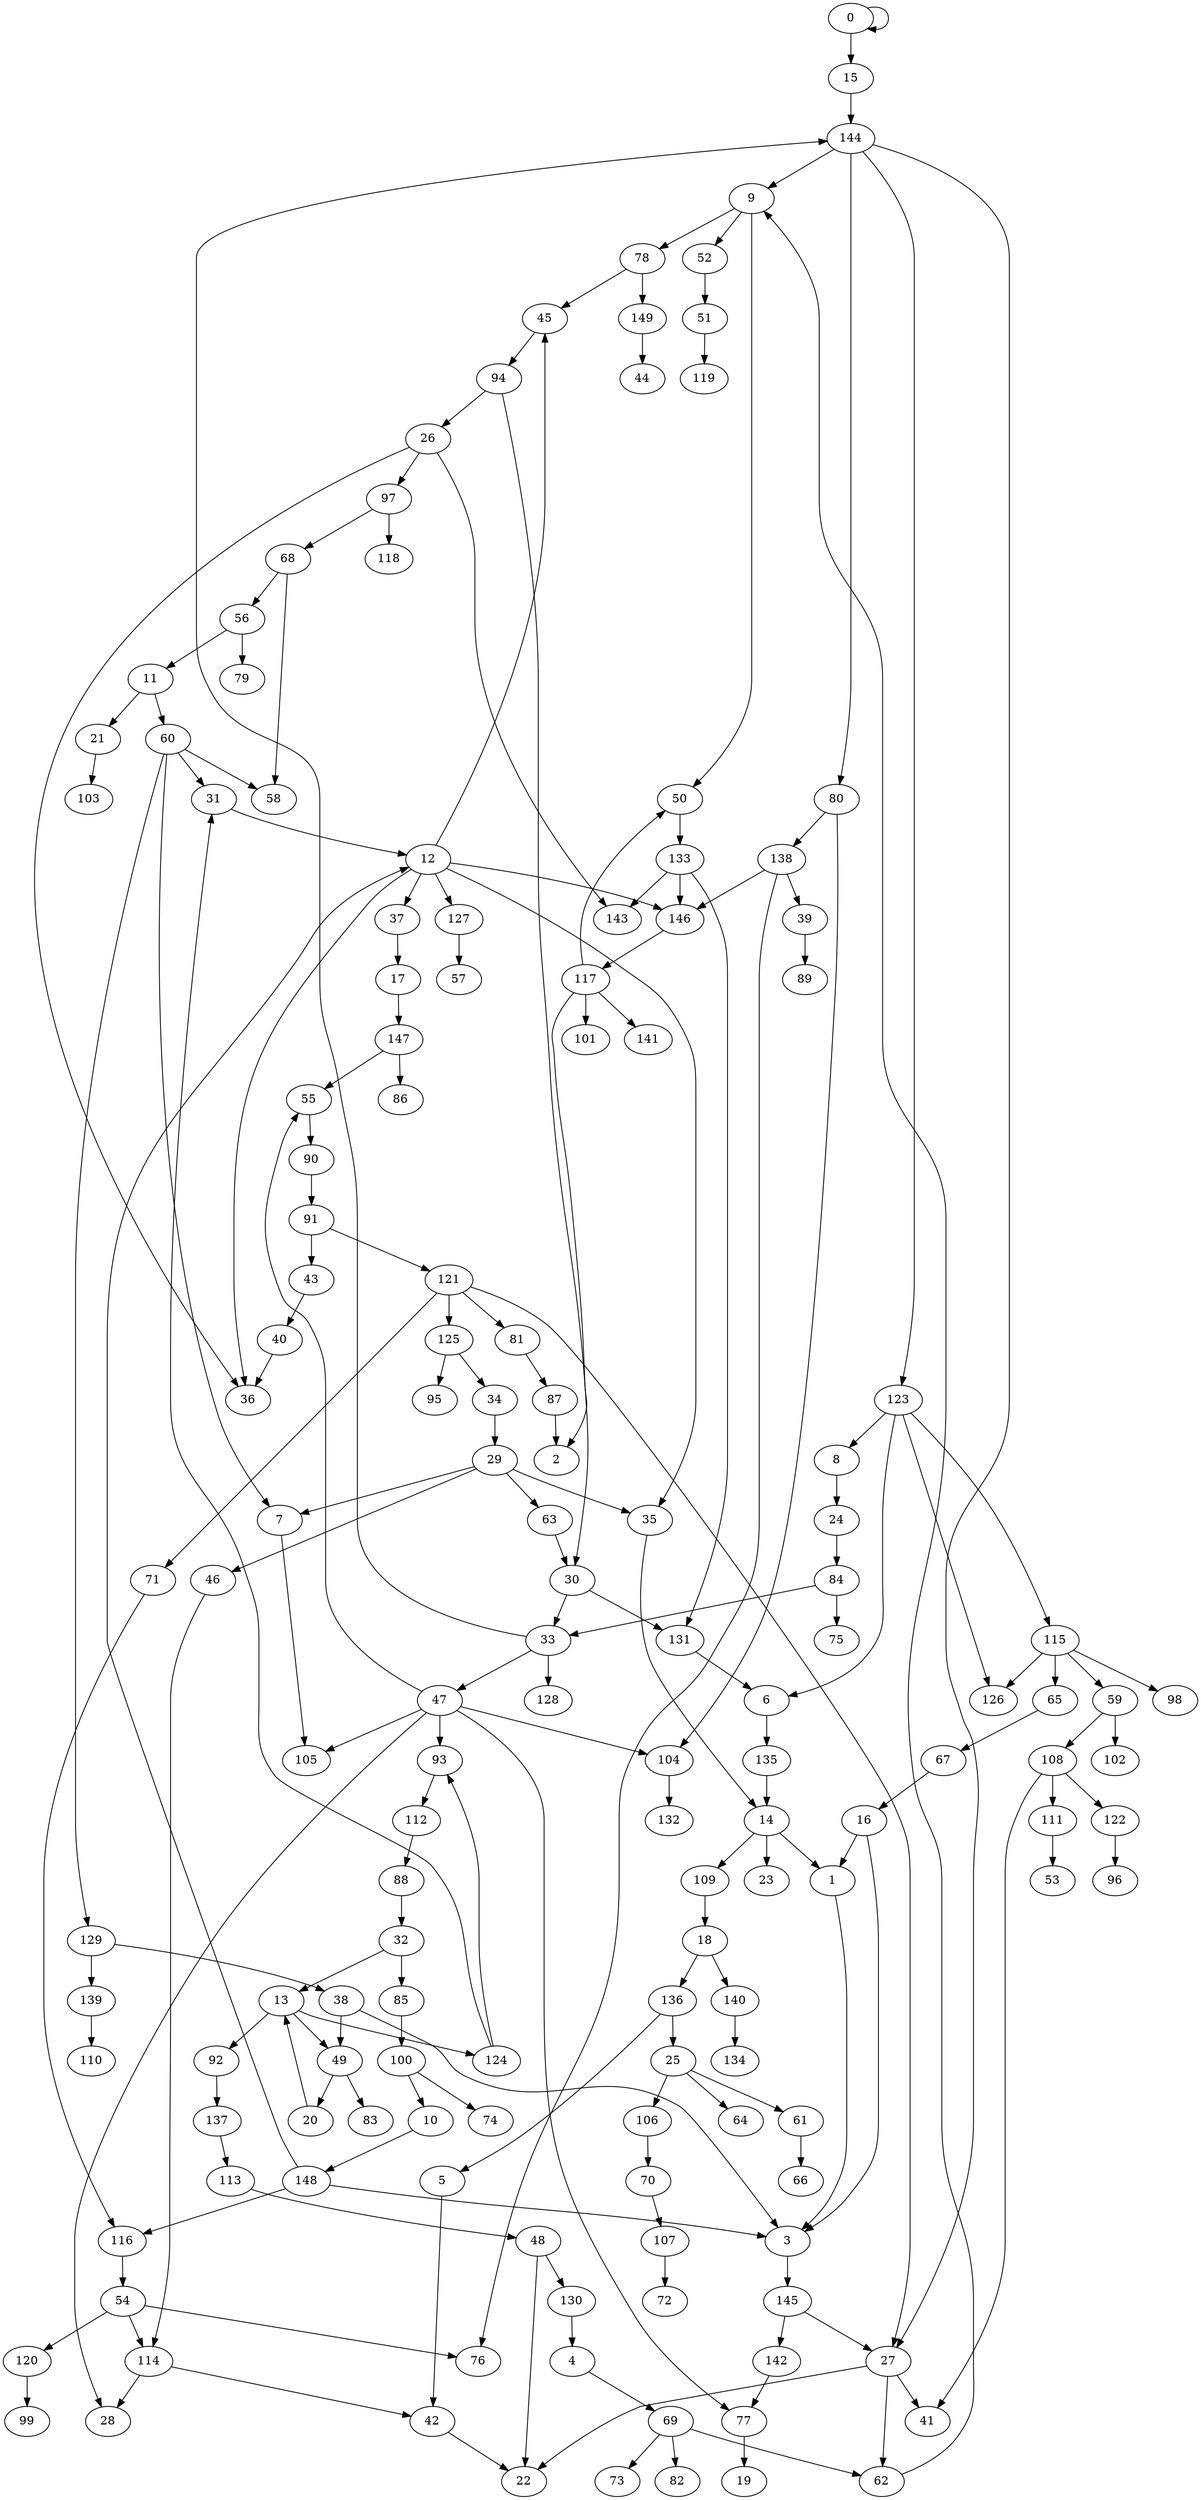digraph {
	graph [bb="0,0,1420,2988"];
	node [label="\N"];
	0	[height=0.5,
		pos="340,2970",
		width=0.75];
	0 -> 0	[pos="e,359.9,2957.6 359.9,2982.4 372.69,2985.7 385,2981.5 385,2970 385,2961.6 378.5,2957.1 370.04,2956.6"];
	15	[height=0.5,
		pos="340,2898",
		width=0.75];
	0 -> 15	[pos="e,340,2916.1 340,2951.7 340,2944 340,2934.7 340,2926.1"];
	1	[height=0.5,
		pos="280,738",
		width=0.75];
	3	[height=0.5,
		pos="291,306",
		width=0.75];
	1 -> 3	[pos="e,285.47,323.84 276.64,720.03 271.69,693.48 263,640.44 263,595 263,595 263,595 263,449 263,408.23 274.25,362.09 282.49,333.77"];
	2	[height=0.5,
		pos="748,1242",
		width=0.75];
	145	[height=0.5,
		pos="291,234",
		width=0.75];
	3 -> 145	[pos="e,291,252.1 291,287.7 291,279.98 291,270.71 291,262.11"];
	4	[height=0.5,
		pos="924,162",
		width=0.75];
	69	[height=0.5,
		pos="905,90",
		width=0.75];
	4 -> 69	[pos="e,909.56,107.79 919.4,144.05 917.25,136.14 914.65,126.54 912.24,117.69"];
	5	[height=0.5,
		pos="1139,378",
		width=0.75];
	42	[height=0.5,
		pos="1139,90",
		width=0.75];
	5 -> 42	[pos="e,1139,108.31 1139,359.97 1139,312.29 1139,177.18 1139,118.63"];
	6	[height=0.5,
		pos="469,954",
		width=0.75];
	135	[height=0.5,
		pos="485,882",
		width=0.75];
	6 -> 135	[pos="e,481.05,900.28 472.87,936.05 474.65,928.26 476.81,918.82 478.81,910.08"];
	7	[height=0.5,
		pos="1025,1170",
		width=0.75];
	105	[height=0.5,
		pos="1025,882",
		width=0.75];
	7 -> 105	[pos="e,1025,900.31 1025,1152 1025,1104.3 1025,969.18 1025,910.63"];
	8	[height=0.5,
		pos="209,1242",
		width=0.75];
	24	[height=0.5,
		pos="209,1170",
		width=0.75];
	8 -> 24	[pos="e,209,1188.1 209,1223.7 209,1216 209,1206.7 209,1198.1"];
	9	[height=0.5,
		pos="450,2754",
		width=0.75];
	50	[height=0.5,
		pos="471,2034",
		width=0.75];
	9 -> 50	[pos="e,466.85,2051.9 450,2736 450,2709.3 450,2656.1 450,2611 450,2611 450,2611 450,2177 450,2136.6 458.44,2090.3 464.62,2061.9"];
	52	[height=0.5,
		pos="395,2682",
		width=0.75];
	9 -> 52	[pos="e,406.91,2698.2 438.07,2737.8 430.79,2728.5 421.34,2716.5 413.15,2706.1"];
	78	[height=0.5,
		pos="529,2682",
		width=0.75];
	9 -> 78	[pos="e,513.42,2696.8 465.61,2739.2 477.08,2729 492.85,2715 505.79,2703.6"];
	10	[height=0.5,
		pos="898,450",
		width=0.75];
	148	[height=0.5,
		pos="922,378",
		width=0.75];
	10 -> 148	[pos="e,916.24,395.79 903.81,432.05 906.55,424.06 909.89,414.33 912.95,405.4"];
	11	[height=0.5,
		pos="874,2178",
		width=0.75];
	21	[height=0.5,
		pos="993,2106",
		width=0.75];
	11 -> 21	[pos="e,973.32,2118.6 893.65,2165.4 912.94,2154.1 942.58,2136.7 964.47,2123.8"];
	60	[height=0.5,
		pos="874,2106",
		width=0.75];
	11 -> 60	[pos="e,874,2124.1 874,2159.7 874,2152 874,2142.7 874,2134.1"];
	12	[height=0.5,
		pos="824,1962",
		width=0.75];
	35	[height=0.5,
		pos="581,1170",
		width=0.75];
	12 -> 35	[pos="e,564.68,1184.9 797.1,1959.5 755.95,1956.1 676.35,1944.8 621,1908 587.47,1885.7 527.84,1800.6 511,1764 494.09,1727.3 492,1715.4 \
492,1675 492,1675 492,1675 492,1313 492,1263.7 530.92,1217.5 557.28,1191.9"];
	36	[height=0.5,
		pos="733,1314",
		width=0.75];
	12 -> 36	[pos="e,738.58,1331.9 816.89,1944.3 806.4,1918.1 788,1865.5 788,1819 788,1819 788,1819 788,1601 788,1504 757.11,1391.8 741.63,1341.6"];
	37	[height=0.5,
		pos="843,1890",
		width=0.75];
	12 -> 37	[pos="e,838.44,1907.8 828.6,1944.1 830.75,1936.1 833.35,1926.5 835.76,1917.7"];
	45	[height=0.5,
		pos="624,2610",
		width=0.75];
	12 -> 45	[pos="e,650.7,2606.1 850.51,1966.1 901.67,1972.6 1011.2,1989.4 1037,2016 1065.1,2045.1 1056,2064.6 1056,2105 1056,2467 1056,2467 1056,\
2467 1056,2549.9 765.2,2592.4 660.78,2604.9"];
	127	[height=0.5,
		pos="915,1890",
		width=0.75];
	12 -> 127	[pos="e,897.96,1904.1 841.12,1947.8 854.84,1937.3 874.31,1922.3 889.82,1910.4"];
	146	[height=0.5,
		pos="657,1890",
		width=0.75];
	12 -> 146	[pos="e,679.27,1900.3 801.82,1951.7 772.75,1939.5 721.58,1918.1 688.5,1904.2"];
	13	[height=0.5,
		pos="714,594",
		width=0.75];
	49	[height=0.5,
		pos="733,522",
		width=0.75];
	13 -> 49	[pos="e,728.44,539.79 718.6,576.05 720.75,568.14 723.35,558.54 725.76,549.69"];
	92	[height=0.5,
		pos="661,522",
		width=0.75];
	13 -> 92	[pos="e,672.73,538.49 702.24,577.46 695.38,568.4 686.58,556.79 678.88,546.61"];
	124	[height=0.5,
		pos="843,522",
		width=0.75];
	13 -> 124	[pos="e,822.66,534.04 734.44,581.91 755.76,570.34 789.4,552.09 813.58,538.97"];
	14	[height=0.5,
		pos="500,810",
		width=0.75];
	14 -> 1	[pos="e,303.93,746.62 476.04,801.38 436.69,788.86 358.31,763.92 313.49,749.66"];
	23	[height=0.5,
		pos="572,738",
		width=0.75];
	14 -> 23	[pos="e,557.2,753.38 514.57,794.83 524.75,784.94 538.52,771.55 550.03,760.36"];
	109	[height=0.5,
		pos="500,738",
		width=0.75];
	14 -> 109	[pos="e,500,756.1 500,791.7 500,783.98 500,774.71 500,766.11"];
	144	[height=0.5,
		pos="340,2826",
		width=0.75];
	15 -> 144	[pos="e,340,2844.1 340,2879.7 340,2872 340,2862.7 340,2854.1"];
	16	[height=0.5,
		pos="242,810",
		width=0.75];
	16 -> 1	[pos="e,271.23,755.15 250.81,792.76 255.42,784.28 261.16,773.71 266.32,764.2"];
	16 -> 3	[pos="e,278.59,322.1 238.64,792.03 233.69,765.48 225,712.44 225,667 225,667 225,667 225,449 225,403.62 253.06,357.04 272.59,330.13"];
	17	[height=0.5,
		pos="843,1818",
		width=0.75];
	147	[height=0.5,
		pos="902,1746",
		width=0.75];
	17 -> 147	[pos="e,889.22,1762.2 855.8,1801.8 863.61,1792.5 873.75,1780.5 882.53,1770.1"];
	18	[height=0.5,
		pos="500,666",
		width=0.75];
	136	[height=0.5,
		pos="572,594",
		width=0.75];
	18 -> 136	[pos="e,557.2,609.38 514.57,650.83 524.75,640.94 538.52,627.55 550.03,616.36"];
	140	[height=0.5,
		pos="500,594",
		width=0.75];
	18 -> 140	[pos="e,500,612.1 500,647.7 500,639.98 500,630.71 500,622.11"];
	19	[height=0.5,
		pos="186,18",
		width=0.75];
	20	[height=0.5,
		pos="826,450",
		width=0.75];
	20 -> 13	[pos="e,730.39,579.06 817.17,467.2 806.77,485.65 788.43,516.3 769,540 759.62,551.44 747.97,562.97 737.81,572.35"];
	103	[height=0.5,
		pos="1001,2034",
		width=0.75];
	21 -> 103	[pos="e,999.05,2052.1 994.98,2087.7 995.86,2080 996.92,2070.7 997.9,2062.1"];
	22	[height=0.5,
		pos="1074,18",
		width=0.75];
	84	[height=0.5,
		pos="209,1098",
		width=0.75];
	24 -> 84	[pos="e,209,1116.1 209,1151.7 209,1144 209,1134.7 209,1126.1"];
	25	[height=0.5,
		pos="572,522",
		width=0.75];
	61	[height=0.5,
		pos="538,450",
		width=0.75];
	25 -> 61	[pos="e,546.08,467.63 564.11,504.76 560.1,496.49 555.11,486.23 550.58,476.9"];
	64	[height=0.5,
		pos="610,450",
		width=0.75];
	25 -> 64	[pos="e,601.23,467.15 580.81,504.76 585.42,496.28 591.16,485.71 596.32,476.2"];
	106	[height=0.5,
		pos="466,450",
		width=0.75];
	25 -> 106	[pos="e,484.61,463.29 553.54,508.81 536.84,497.78 512.05,481.41 493.11,468.9"];
	26	[height=0.5,
		pos="671,2466",
		width=0.75];
	26 -> 36	[pos="e,734.72,1332.1 679.1,2448.4 691.05,2422.3 712,2370 712,2323 712,2323 712,2323 712,1961 712,1864.4 750,1843.6 750,1747 750,1747 \
750,1747 750,1601 750,1505.8 740.49,1393 735.7,1342.2"];
	97	[height=0.5,
		pos="777,2394",
		width=0.75];
	26 -> 97	[pos="e,758.39,2407.3 689.46,2452.8 706.16,2441.8 730.95,2425.4 749.89,2412.9"];
	143	[height=0.5,
		pos="547,1890",
		width=0.75];
	26 -> 143	[pos="e,562.04,1905.2 662.7,2448.4 650.46,2422.4 629,2370 629,2323 629,2323 629,2323 629,2033 629,1985 593.45,1938.7 569.16,1912.6"];
	27	[height=0.5,
		pos="631,162",
		width=0.75];
	27 -> 22	[pos="e,1060.9,34.156 658.08,161.5 717.02,161.58 860.21,156.35 967,108 1001.5,92.359 1034,62.444 1053.9,41.636"];
	41	[height=0.5,
		pos="277,90",
		width=0.75];
	27 -> 41	[pos="e,302.7,96.083 605.54,155.97 543.44,143.69 384.04,112.17 312.59,98.037"];
	62	[height=0.5,
		pos="977,18",
		width=0.75];
	27 -> 62	[pos="e,975.07,36.008 657.82,159.71 724.84,155.97 897.41,143.1 941,108 959.9,92.779 968.95,66.078 973.24,45.881"];
	28	[height=0.5,
		pos="1230,90",
		width=0.75];
	29	[height=0.5,
		pos="877,1242",
		width=0.75];
	29 -> 7	[pos="e,1003.5,1181.2 898.52,1230.8 923.73,1218.9 965.68,1199.1 994.3,1185.5"];
	29 -> 35	[pos="e,606.23,1177 852.02,1235.1 799.32,1222.6 676.64,1193.6 616.09,1179.3"];
	46	[height=0.5,
		pos="1266,1098",
		width=0.75];
	29 -> 46	[pos="e,1239.1,1099.9 890.67,1226.4 910.37,1206.3 948.82,1170.4 989,1152 1069.3,1115.1 1174,1103.9 1228.9,1100.5"];
	63	[height=0.5,
		pos="471,1170",
		width=0.75];
	29 -> 63	[pos="e,495.9,1177.2 851.38,1236.1 832.72,1232.6 806.83,1227.8 784,1224 678.04,1206.3 650.53,1208 545,1188 532.15,1185.6 518.15,1182.5 \
505.81,1179.6"];
	30	[height=0.5,
		pos="469,1098",
		width=0.75];
	33	[height=0.5,
		pos="357,1026",
		width=0.75];
	30 -> 33	[pos="e,376.09,1038.9 450,1085.1 432.06,1073.9 404.95,1057 384.62,1044.3"];
	131	[height=0.5,
		pos="469,1026",
		width=0.75];
	30 -> 131	[pos="e,469,1044.1 469,1079.7 469,1072 469,1062.7 469,1054.1"];
	31	[height=0.5,
		pos="819,2034",
		width=0.75];
	31 -> 12	[pos="e,822.78,1980.1 820.24,2015.7 820.79,2008 821.45,1998.7 822.06,1990.1"];
	32	[height=0.5,
		pos="793,666",
		width=0.75];
	32 -> 13	[pos="e,729.58,608.8 777.39,651.17 765.92,641.01 750.15,627.03 737.21,615.56"];
	85	[height=0.5,
		pos="907,594",
		width=0.75];
	32 -> 85	[pos="e,887.57,606.93 812.34,653.13 830.6,641.91 858.19,624.97 878.89,612.26"];
	47	[height=0.5,
		pos="970,954",
		width=0.75];
	33 -> 47	[pos="e,943.03,956.5 381.84,1018.6 396.62,1015.1 415.78,1010.8 433,1008 619.47,978.06 845.26,962.41 932.81,957.11"];
	128	[height=0.5,
		pos="357,954",
		width=0.75];
	33 -> 128	[pos="e,357,972.1 357,1007.7 357,999.98 357,990.71 357,982.11"];
	33 -> 144	[pos="e,340,2808 353.64,1044 348.69,1070.5 340,1123.6 340,1169 340,2683 340,2683 340,2683 340,2723 340,2769.3 340,2797.9"];
	34	[height=0.5,
		pos="877,1314",
		width=0.75];
	34 -> 29	[pos="e,877,1260.1 877,1295.7 877,1288 877,1278.7 877,1270.1"];
	35 -> 14	[pos="e,513.54,825.91 579.22,1152 576.6,1125.3 572,1072.2 572,1027 572,1027 572,1027 572,953 572,906.86 541.38,860.51 520.08,833.85"];
	37 -> 17	[pos="e,843,1836.1 843,1871.7 843,1864 843,1854.7 843,1846.1"];
	38	[height=0.5,
		pos="390,594",
		width=0.75];
	38 -> 3	[pos="e,296.77,323.66 384.25,576.39 367.74,528.7 320.12,391.11 300.07,333.19"];
	38 -> 49	[pos="e,712.47,533.94 414.91,586.8 429.22,583.36 447.56,579.15 464,576 566.91,556.26 596.81,570.69 697,540 698.93,539.41 700.89,538.73 \
702.85,537.99"];
	39	[height=0.5,
		pos="1287,1890",
		width=0.75];
	89	[height=0.5,
		pos="1287,1818",
		width=0.75];
	39 -> 89	[pos="e,1287,1836.1 1287,1871.7 1287,1864 1287,1854.7 1287,1846.1"];
	40	[height=0.5,
		pos="805,1386",
		width=0.75];
	40 -> 36	[pos="e,747.8,1329.4 790.43,1370.8 780.25,1360.9 766.48,1347.5 754.97,1336.4"];
	42 -> 22	[pos="e,1087.8,33.824 1125.2,74.155 1116.3,64.596 1104.6,51.994 1094.7,41.249"];
	43	[height=0.5,
		pos="855,1458",
		width=0.75];
	43 -> 40	[pos="e,816.07,1402.5 843.9,1441.5 837.49,1432.5 829.3,1421 822.08,1410.9"];
	44	[height=0.5,
		pos="529,2538",
		width=0.75];
	94	[height=0.5,
		pos="624,2538",
		width=0.75];
	45 -> 94	[pos="e,624,2556.1 624,2591.7 624,2584 624,2574.7 624,2566.1"];
	114	[height=0.5,
		pos="1249,162",
		width=0.75];
	46 -> 114	[pos="e,1252.4,179.97 1266,1080 1266,1053.3 1266,1000.1 1266,955 1266,955 1266,955 1266,305 1266,264.71 1259.2,218.44 1254.2,189.96"];
	47 -> 28	[pos="e,1222.9,107.7 972.74,936.05 975.87,917.99 981.53,888.65 989,864 1065.5,611.55 1194,570.79 1194,307 1194,307 1194,307 1194,233 1194,\
191.55 1208.6,145.32 1219.2,117.2"];
	55	[height=0.5,
		pos="902,1674",
		width=0.75];
	47 -> 55	[pos="e,922.42,1662 969.37,972.01 968.38,1011 968.31,1109.3 989,1188 1013.5,1281.3 1080,1288.6 1080,1385 1080,1531 1080,1531 1080,1531 \
1080,1568.6 981.78,1628.7 931.26,1657.1"];
	77	[height=0.5,
		pos="186,90",
		width=0.75];
	47 -> 77	[pos="e,178.69,107.68 944.81,947.25 876.79,931.9 683.53,889.35 521,864 451.39,853.14 257.56,876.02 206,828 180.77,804.5 149,557.48 149,\
523 149,523 149,523 149,233 149,191.48 164,145.27 174.9,117.17"];
	93	[height=0.5,
		pos="848,882",
		width=0.75];
	47 -> 93	[pos="e,867.86,894.4 950.13,941.6 930.19,930.16 899.27,912.42 876.68,899.46"];
	104	[height=0.5,
		pos="1211,882",
		width=0.75];
	47 -> 104	[pos="e,1186.5,890.12 994.43,945.9 1037.6,933.38 1127.3,907.32 1176.6,892.99"];
	47 -> 105	[pos="e,1013.1,898.16 981.93,937.81 989.21,928.55 998.66,916.52 1006.9,906.09"];
	48	[height=0.5,
		pos="991,306",
		width=0.75];
	48 -> 22	[pos="e,1072.9,36.055 1003.8,289.72 1011.6,279.62 1021.2,265.74 1027,252 1056.7,181.36 1068,90.608 1072,46.087"];
	130	[height=0.5,
		pos="991,234",
		width=0.75];
	48 -> 130	[pos="e,991,252.1 991,287.7 991,279.98 991,270.71 991,262.11"];
	49 -> 20	[pos="e,808.59,464.11 750.49,507.83 764.52,497.27 784.42,482.3 800.26,470.37"];
	83	[height=0.5,
		pos="754,450",
		width=0.75];
	49 -> 83	[pos="e,748.96,467.79 738.08,504.05 740.48,496.06 743.4,486.33 746.08,477.4"];
	133	[height=0.5,
		pos="528,1962",
		width=0.75];
	50 -> 133	[pos="e,515.66,1978.2 483.37,2017.8 490.91,2008.5 500.7,1996.5 509.19,1986.1"];
	51	[height=0.5,
		pos="395,2610",
		width=0.75];
	119	[height=0.5,
		pos="395,2538",
		width=0.75];
	51 -> 119	[pos="e,395,2556.1 395,2591.7 395,2584 395,2574.7 395,2566.1"];
	52 -> 51	[pos="e,395,2628.1 395,2663.7 395,2656 395,2646.7 395,2638.1"];
	53	[height=0.5,
		pos="60,738",
		width=0.75];
	54	[height=0.5,
		pos="1321,234",
		width=0.75];
	76	[height=0.5,
		pos="1393,162",
		width=0.75];
	54 -> 76	[pos="e,1378.2,177.38 1335.6,218.83 1345.7,208.94 1359.5,195.55 1371,184.36"];
	54 -> 114	[pos="e,1263.8,177.38 1306.4,218.83 1296.3,208.94 1282.5,195.55 1271,184.36"];
	120	[height=0.5,
		pos="1321,162",
		width=0.75];
	54 -> 120	[pos="e,1321,180.1 1321,215.7 1321,207.98 1321,198.71 1321,190.11"];
	90	[height=0.5,
		pos="902,1602",
		width=0.75];
	55 -> 90	[pos="e,902,1620.1 902,1655.7 902,1648 902,1638.7 902,1630.1"];
	56	[height=0.5,
		pos="854,2250",
		width=0.75];
	56 -> 11	[pos="e,869.2,2195.8 858.84,2232.1 861.1,2224.1 863.85,2214.5 866.37,2205.7"];
	79	[height=0.5,
		pos="802,2178",
		width=0.75];
	56 -> 79	[pos="e,813.51,2194.5 842.46,2233.5 835.73,2224.4 827.1,2212.8 819.54,2202.6"];
	57	[height=0.5,
		pos="915,1818",
		width=0.75];
	58	[height=0.5,
		pos="929,2034",
		width=0.75];
	59	[height=0.5,
		pos="27,954",
		width=0.75];
	102	[height=0.5,
		pos="99,882",
		width=0.75];
	59 -> 102	[pos="e,84.204,897.38 41.57,938.83 51.75,928.94 65.524,915.55 77.031,904.36"];
	108	[height=0.5,
		pos="27,882",
		width=0.75];
	59 -> 108	[pos="e,27,900.1 27,935.7 27,927.98 27,918.71 27,910.11"];
	60 -> 7	[pos="e,1041.6,1184.4 873.55,2087.9 873.9,2068.5 877.16,2037.1 893,2016 953.89,1934.9 1031,1987.5 1094,1908 1119.5,1875.9 1118,1860 1118,\
1819 1118,1819 1118,1819 1118,1313 1118,1262.8 1076.9,1216.6 1049.3,1191.3"];
	60 -> 31	[pos="e,830.91,2050.2 862.07,2089.8 854.79,2080.5 845.34,2068.5 837.15,2058.1"];
	60 -> 58	[pos="e,917.09,2050.2 885.93,2089.8 893.21,2080.5 902.66,2068.5 910.85,2058.1"];
	129	[height=0.5,
		pos="390,666",
		width=0.75];
	60 -> 129	[pos="e,390.26,684.31 847.12,2103.6 756.42,2098.4 465.57,2079.9 435,2052 405.14,2024.7 416,2003.4 416,1963 416,1963 416,1963 416,1745 \
416,1648.4 378,1627.6 378,1531 378,1531 378,1531 378,1241 378,1153.2 389.66,1131.7 393,1044 394.82,996.03 393.27,984 393,936 392.51,\
847.64 391.1,742.96 390.41,694.35"];
	66	[height=0.5,
		pos="538,378",
		width=0.75];
	61 -> 66	[pos="e,538,396.1 538,431.7 538,423.98 538,414.71 538,406.11"];
	62 -> 9	[pos="e,476.92,2750.8 982.26,35.68 1015.4,142.37 1194,740.57 1194,1241 1194,2611 1194,2611 1194,2611 1194,2683.8 637.34,2736.9 487.03,\
2749.9"];
	63 -> 30	[pos="e,469.49,1116.1 470.51,1151.7 470.29,1144 470.02,1134.7 469.77,1126.1"];
	65	[height=0.5,
		pos="99,954",
		width=0.75];
	67	[height=0.5,
		pos="207,882",
		width=0.75];
	65 -> 67	[pos="e,188.4,895.05 117.81,940.81 135,929.67 160.62,913.06 179.99,900.5"];
	67 -> 16	[pos="e,233.68,827.63 215.12,864.76 219.3,856.4 224.49,846.02 229.2,836.61"];
	68	[height=0.5,
		pos="854,2322",
		width=0.75];
	68 -> 56	[pos="e,854,2268.1 854,2303.7 854,2296 854,2286.7 854,2278.1"];
	68 -> 58	[pos="e,929.17,2052.3 866.47,2305.6 874.17,2295.4 883.73,2281.5 890,2268 922.01,2198.9 928.1,2107.5 929.03,2062.4"];
	69 -> 62	[pos="e,962.2,33.385 919.57,74.834 929.75,64.938 943.52,51.546 955.03,40.359"];
	73	[height=0.5,
		pos="833,18",
		width=0.75];
	69 -> 73	[pos="e,847.8,33.385 890.43,74.834 880.25,64.938 866.48,51.546 854.97,40.359"];
	82	[height=0.5,
		pos="905,18",
		width=0.75];
	69 -> 82	[pos="e,905,36.104 905,71.697 905,63.983 905,54.712 905,46.112"];
	70	[height=0.5,
		pos="466,378",
		width=0.75];
	107	[height=0.5,
		pos="466,306",
		width=0.75];
	70 -> 107	[pos="e,466,324.1 466,359.7 466,351.98 466,342.71 466,334.11"];
	71	[height=0.5,
		pos="1338,1098",
		width=0.75];
	116	[height=0.5,
		pos="1321,306",
		width=0.75];
	71 -> 116	[pos="e,1322.8,324.03 1336.4,1080 1334.1,1053.3 1330,1000.2 1330,955 1330,955 1330,955 1330,449 1330,408.92 1326.4,362.59 1323.7,334.05"];
	72	[height=0.5,
		pos="466,234",
		width=0.75];
	74	[height=0.5,
		pos="970,450",
		width=0.75];
	75	[height=0.5,
		pos="209,1026",
		width=0.75];
	77 -> 19	[pos="e,186,36.104 186,71.697 186,63.983 186,54.712 186,46.112"];
	78 -> 45	[pos="e,606.36,2624 546.42,2668.2 560.93,2657.5 581.79,2642.1 598.23,2630"];
	149	[height=0.5,
		pos="529,2610",
		width=0.75];
	78 -> 149	[pos="e,529,2628.1 529,2663.7 529,2656 529,2646.7 529,2638.1"];
	80	[height=0.5,
		pos="1249,2034",
		width=0.75];
	80 -> 104	[pos="e,1212.7,900.12 1245.6,2016 1240.7,1989.5 1232,1936.4 1232,1891 1232,1891 1232,1891 1232,1241 1232,1117.3 1219.4,970.04 1213.7,910.24"];
	138	[height=0.5,
		pos="1287,1962",
		width=0.75];
	80 -> 138	[pos="e,1278.2,1979.1 1257.8,2016.8 1262.4,2008.3 1268.2,1997.7 1273.3,1988.2"];
	81	[height=0.5,
		pos="877,1386",
		width=0.75];
	87	[height=0.5,
		pos="805,1314",
		width=0.75];
	81 -> 87	[pos="e,819.8,1329.4 862.43,1370.8 852.25,1360.9 838.48,1347.5 826.97,1336.4"];
	84 -> 33	[pos="e,335.45,1037.2 230.52,1086.8 255.73,1074.9 297.68,1055.1 326.3,1041.5"];
	84 -> 75	[pos="e,209,1044.1 209,1079.7 209,1072 209,1062.7 209,1054.1"];
	100	[height=0.5,
		pos="915,522",
		width=0.75];
	85 -> 100	[pos="e,913.05,540.1 908.98,575.7 909.86,567.98 910.92,558.71 911.9,550.11"];
	86	[height=0.5,
		pos="974,1674",
		width=0.75];
	87 -> 2	[pos="e,760.34,1258.2 792.63,1297.8 785.09,1288.5 775.3,1276.5 766.81,1266.1"];
	88	[height=0.5,
		pos="793,738",
		width=0.75];
	88 -> 32	[pos="e,793,684.1 793,719.7 793,711.98 793,702.71 793,694.11"];
	91	[height=0.5,
		pos="902,1530",
		width=0.75];
	90 -> 91	[pos="e,902,1548.1 902,1583.7 902,1576 902,1566.7 902,1558.1"];
	91 -> 43	[pos="e,865.62,1474.8 891.33,1513.1 885.45,1504.3 878.01,1493.3 871.39,1483.4"];
	121	[height=0.5,
		pos="949,1458",
		width=0.75];
	91 -> 121	[pos="e,938.38,1474.8 912.67,1513.1 918.55,1504.3 925.99,1493.3 932.61,1483.4"];
	137	[height=0.5,
		pos="682,450",
		width=0.75];
	92 -> 137	[pos="e,676.96,467.79 666.08,504.05 668.48,496.06 671.4,486.33 674.08,477.4"];
	112	[height=0.5,
		pos="793,810",
		width=0.75];
	93 -> 112	[pos="e,804.91,826.16 836.07,865.81 828.79,856.55 819.34,844.52 811.15,834.09"];
	94 -> 26	[pos="e,660.38,2482.8 634.67,2521.1 640.55,2512.3 647.99,2501.3 654.61,2491.4"];
	94 -> 30	[pos="e,456.99,1114.4 602.45,2526.9 564.1,2507.4 488,2460.4 488,2395 488,2395 488,2395 488,2177 488,2109.6 430.3,2113.2 402,2052 384.81,\
2014.8 378,2004 378,1963 378,1963 378,1963 378,1745 378,1648.4 416,1627.6 416,1531 416,1531 416,1531 416,1241 416,1200.6 419.61,\
1189.4 435,1152 439.18,1141.8 445.32,1131.5 451.23,1122.7"];
	95	[height=0.5,
		pos="949,1314",
		width=0.75];
	96	[height=0.5,
		pos="132,738",
		width=0.75];
	97 -> 68	[pos="e,838.7,2336.9 792.58,2378.8 803.61,2368.8 818.59,2355.2 830.99,2343.9"];
	118	[height=0.5,
		pos="777,2322",
		width=0.75];
	97 -> 118	[pos="e,777,2340.1 777,2375.7 777,2368 777,2358.7 777,2350.1"];
	98	[height=0.5,
		pos="171,954",
		width=0.75];
	99	[height=0.5,
		pos="1321,90",
		width=0.75];
	100 -> 10	[pos="e,902.2,468.28 910.88,504.05 908.99,496.26 906.7,486.82 904.58,478.08"];
	100 -> 74	[pos="e,958.09,466.16 926.93,505.81 934.21,496.55 943.66,484.52 951.85,474.09"];
	101	[height=0.5,
		pos="547,1746",
		width=0.75];
	132	[height=0.5,
		pos="1211,810",
		width=0.75];
	104 -> 132	[pos="e,1211,828.1 1211,863.7 1211,855.98 1211,846.71 1211,838.11"];
	106 -> 70	[pos="e,466,396.1 466,431.7 466,423.98 466,414.71 466,406.11"];
	107 -> 72	[pos="e,466,252.1 466,287.7 466,279.98 466,270.71 466,262.11"];
	108 -> 41	[pos="e,269.79,107.4 22.813,863.9 16.266,833.78 6.1,769.71 24,720 62.499,613.08 187,636.64 187,523 187,523 187,523 187,449 187,321.13 \
241.67,175.12 265.79,116.92"];
	111	[height=0.5,
		pos="60,810",
		width=0.75];
	108 -> 111	[pos="e,52.236,827.47 34.821,864.41 38.725,856.13 43.535,845.92 47.902,836.66"];
	122	[height=0.5,
		pos="132,810",
		width=0.75];
	108 -> 122	[pos="e,113.39,823.41 45.772,868.49 62.271,857.49 86.477,841.35 105.05,828.97"];
	109 -> 18	[pos="e,500,684.1 500,719.7 500,711.98 500,702.71 500,694.11"];
	110	[height=0.5,
		pos="318,522",
		width=0.75];
	111 -> 53	[pos="e,60,756.1 60,791.7 60,783.98 60,774.71 60,766.11"];
	112 -> 88	[pos="e,793,756.1 793,791.7 793,783.98 793,774.71 793,766.11"];
	113	[height=0.5,
		pos="732,378",
		width=0.75];
	113 -> 48	[pos="e,966.24,313.69 756.83,370.29 803.25,357.74 903.23,330.72 956.29,316.38"];
	114 -> 28	[pos="e,1234.6,107.79 1244.4,144.05 1242.3,136.14 1239.6,126.54 1237.2,117.69"];
	114 -> 42	[pos="e,1157.9,103.05 1229.8,148.81 1212.3,137.67 1186.2,121.06 1166.5,108.5"];
	115	[height=0.5,
		pos="99,1026",
		width=0.75];
	115 -> 59	[pos="e,41.796,969.38 84.43,1010.8 74.25,1000.9 60.476,987.55 48.969,976.36"];
	115 -> 65	[pos="e,99,972.1 99,1007.7 99,999.98 99,990.71 99,982.11"];
	115 -> 98	[pos="e,156.2,969.38 113.57,1010.8 123.75,1000.9 137.52,987.55 149.03,976.36"];
	126	[height=0.5,
		pos="243,954",
		width=0.75];
	115 -> 126	[pos="e,221.67,965.37 120.25,1014.7 144.6,1002.8 184.72,983.33 212.43,969.86"];
	116 -> 54	[pos="e,1321,252.1 1321,287.7 1321,279.98 1321,270.71 1321,262.11"];
	117	[height=0.5,
		pos="619,1818",
		width=0.75];
	117 -> 2	[pos="e,730.96,1256.6 631.75,1801.7 639.56,1791.6 649.15,1777.7 655,1764 670.88,1726.8 674,1715.4 674,1675 674,1675 674,1675 674,1385 \
674,1344.1 677.07,1331.7 697,1296 703.78,1283.9 714.02,1272.5 723.55,1263.4"];
	117 -> 50	[pos="e,470.68,2015.9 593.76,1824.9 569.07,1831.9 532.18,1846.1 511,1872 479.38,1910.6 472.24,1970.7 470.93,2005.5"];
	117 -> 101	[pos="e,561.8,1761.4 604.43,1802.8 594.25,1792.9 580.48,1779.5 568.97,1768.4"];
	141	[height=0.5,
		pos="619,1746",
		width=0.75];
	117 -> 141	[pos="e,619,1764.1 619,1799.7 619,1792 619,1782.7 619,1774.1"];
	120 -> 99	[pos="e,1321,108.1 1321,143.7 1321,135.98 1321,126.71 1321,118.11"];
	121 -> 27	[pos="e,655.56,169.8 961.16,1441.4 968.73,1431.2 978.28,1417.3 985,1404 1049,1277.3 1080,1241 1080,1099 1080,1099 1080,1099 1080,881 1080,\
680.61 1129.3,610.87 1039,432 961.08,277.69 748.74,198.61 665.31,172.76"];
	121 -> 71	[pos="e,1323.8,1113.6 966.7,1444.2 980.89,1433.8 1001.1,1418.4 1018,1404 1135.5,1303.3 1266.5,1172 1316.7,1120.8"];
	121 -> 81	[pos="e,891.8,1401.4 934.43,1442.8 924.25,1432.9 910.48,1419.5 898.97,1408.4"];
	125	[height=0.5,
		pos="949,1386",
		width=0.75];
	121 -> 125	[pos="e,949,1404.1 949,1439.7 949,1432 949,1422.7 949,1414.1"];
	122 -> 96	[pos="e,132,756.1 132,791.7 132,783.98 132,774.71 132,766.11"];
	123	[height=0.5,
		pos="209,1314",
		width=0.75];
	123 -> 6	[pos="e,443.96,961.06 221.37,1297.5 229.02,1287.3 238.59,1273.5 245,1260 295.33,1154.4 240.42,1092.8 321,1008 336.79,991.38 395.59,973.75 \
434.15,963.59"];
	123 -> 8	[pos="e,209,1260.1 209,1295.7 209,1288 209,1278.7 209,1270.1"];
	123 -> 115	[pos="e,97.962,1044.3 188.06,1302.5 172.27,1293.4 151.43,1278.9 140,1260 100.18,1194.3 96.659,1100.3 97.652,1054.3"];
	123 -> 126	[pos="e,221.95,965.55 196.25,1297.7 188.44,1287.6 178.85,1273.7 173,1260 157.12,1222.8 154,1211.4 154,1171 154,1171 154,1171 154,1097 \
154,1056.6 151.29,1042.1 173,1008 182.89,992.45 199.05,979.77 213.36,970.71"];
	124 -> 31	[pos="e,808.55,2017.3 829.74,537.74 784.05,590.1 636,773.62 636,953 636,1387 636,1387 636,1387 636,1487.9 712,1500.1 712,1601 712,1747 \
712,1747 712,1747 712,1849.6 773.19,1960.6 803.02,2008.6"];
	124 -> 93	[pos="e,848,863.95 843.99,540.04 845.44,566.69 848,619.86 848,665 848,739 848,739 848,739 848,779 848,825.35 848,853.92"];
	125 -> 34	[pos="e,891.8,1329.4 934.43,1370.8 924.25,1360.9 910.48,1347.5 898.97,1336.4"];
	125 -> 95	[pos="e,949,1332.1 949,1367.7 949,1360 949,1350.7 949,1342.1"];
	127 -> 57	[pos="e,915,1836.1 915,1871.7 915,1864 915,1854.7 915,1846.1"];
	129 -> 38	[pos="e,390,612.1 390,647.7 390,639.98 390,630.71 390,622.11"];
	139	[height=0.5,
		pos="318,594",
		width=0.75];
	129 -> 139	[pos="e,332.8,609.38 375.43,650.83 365.25,640.94 351.48,627.55 339.97,616.36"];
	130 -> 4	[pos="e,937.86,177.49 977.12,218.5 967.86,208.83 955.53,195.94 945.07,185.02"];
	131 -> 6	[pos="e,469,972.1 469,1007.7 469,999.98 469,990.71 469,982.11"];
	133 -> 131	[pos="e,482.62,1042 520.63,1944.6 501.92,1901.5 454,1780.7 454,1675 454,1675 454,1675 454,1313 454,1252.7 494.98,1247.1 507,1188 510.19,\
1172.3 507.22,1168 507,1152 506.56,1120 514.83,1110.5 505,1080 501.57,1069.4 495.28,1058.9 488.91,1050.1"];
	133 -> 143	[pos="e,542.44,1907.8 532.6,1944.1 534.75,1936.1 537.35,1926.5 539.76,1917.7"];
	133 -> 146	[pos="e,636.66,1902 548.44,1949.9 569.76,1938.3 603.4,1920.1 627.58,1907"];
	134	[height=0.5,
		pos="500,522",
		width=0.75];
	135 -> 14	[pos="e,496.3,828.28 488.63,864.05 490.3,856.26 492.32,846.82 494.2,838.08"];
	136 -> 5	[pos="e,1126.8,394.21 598.11,588.61 619.54,585.05 650.71,579.99 678,576 799.1,558.31 839.24,589.86 951,540 1023.3,507.74 1088.9,438.53 \
1120,402.26"];
	136 -> 25	[pos="e,572,540.1 572,575.7 572,567.98 572,558.71 572,550.11"];
	137 -> 113	[pos="e,720.93,394.49 693.1,433.46 699.51,424.49 707.7,413.02 714.92,402.92"];
	138 -> 39	[pos="e,1287,1908.1 1287,1943.7 1287,1936 1287,1926.7 1287,1918.1"];
	138 -> 76	[pos="e,1393,180.05 1305.5,1948.5 1335.8,1926.3 1393,1876.8 1393,1819 1393,1819 1393,1819 1393,305 1393,265 1393,218.65 1393,190.08"];
	138 -> 146	[pos="e,683.55,1894 1260.5,1958.1 1187.9,1950.1 979.89,1927.3 807,1908 768.32,1903.7 724.05,1898.6 693.68,1895.2"];
	139 -> 110	[pos="e,318,540.1 318,575.7 318,567.98 318,558.71 318,550.11"];
	140 -> 134	[pos="e,500,540.1 500,575.7 500,567.98 500,558.71 500,550.11"];
	142	[height=0.5,
		pos="204,162",
		width=0.75];
	142 -> 77	[pos="e,190.32,107.79 199.64,144.05 197.61,136.14 195.14,126.54 192.86,117.69"];
	144 -> 9	[pos="e,431.06,2767.1 359.16,2812.8 376.67,2801.7 402.76,2785.1 422.49,2772.5"];
	144 -> 27	[pos="e,604.84,166.47 332.49,2808.3 321.42,2782.2 302,2729.7 302,2683 302,2683 302,2683 302,1169 302,1065.1 288.16,1034.6 321,936 353.7,\
837.85 445,842.46 445,739 445,739 445,739 445,665 445,536.99 411,507.01 411,379 411,379 411,379 411,305 411,264.55 402.09,245.27 \
430,216 452.48,192.42 543.24,175.74 594.78,167.95"];
	144 -> 80	[pos="e,1247.2,2052 366.94,2823.7 516.68,2815.9 1240,2773.8 1240,2683 1240,2683 1240,2683 1240,2177 1240,2136.9 1243.6,2090.6 1246.3,2062"];
	144 -> 123	[pos="e,214.53,1331.8 322.06,2812.4 292.55,2790 237,2740.3 237,2683 237,2683 237,2683 237,1457 237,1416.2 225.75,1370.1 217.51,1341.8"];
	145 -> 27	[pos="e,605.61,168.23 316.56,227.74 376.64,215.37 526.95,184.42 595.69,170.27"];
	145 -> 142	[pos="e,220.72,176.46 274.23,219.5 261.35,209.14 243.37,194.67 228.82,182.97"];
	146 -> 117	[pos="e,627.77,1835.1 648.19,1872.8 643.58,1864.3 637.84,1853.7 632.68,1844.2"];
	147 -> 55	[pos="e,902,1692.1 902,1727.7 902,1720 902,1710.7 902,1702.1"];
	147 -> 86	[pos="e,959.2,1689.4 916.57,1730.8 926.75,1720.9 940.52,1707.5 952.03,1696.4"];
	148 -> 3	[pos="e,317.37,310.35 895.57,374.05 864.9,370.64 812.79,364.86 768,360 617.81,343.71 580.09,341.17 430,324 395.2,320.02 355.53,315.13 \
327.51,311.62"];
	148 -> 12	[pos="e,849.18,1955.1 945.1,387.79 964.26,396.25 990.74,410.9 1006,432 1066.3,515.32 1118,778.16 1118,881 1118,1099 1118,1099 1118,1099 \
1118,1195.6 1156,1216.4 1156,1313 1156,1603 1156,1603 1156,1603 1156,1766.3 1077.3,1804.4 951,1908 923.98,1930.2 886.36,1944.3 859.09,\
1952.4"];
	148 -> 116	[pos="e,1295.2,311.53 947.87,372.46 1017,360.34 1205.9,327.2 1285.2,313.28"];
	149 -> 44	[pos="e,529,2556.1 529,2591.7 529,2584 529,2574.7 529,2566.1"];
}
